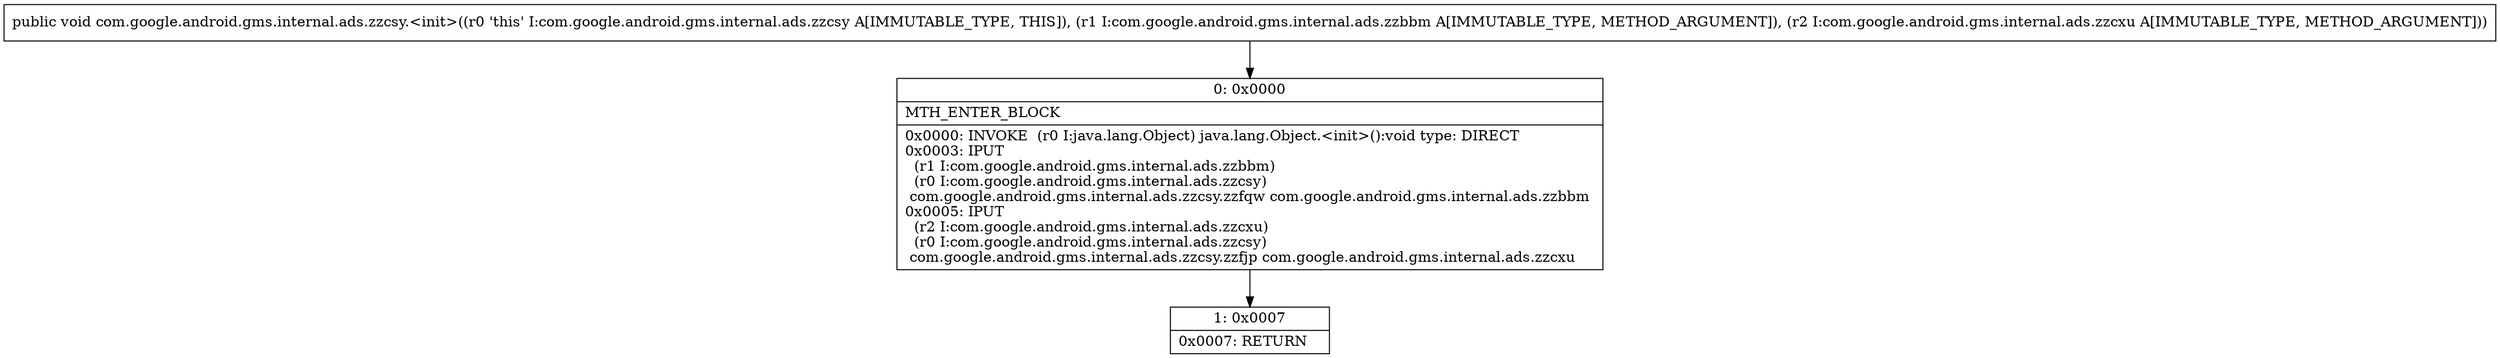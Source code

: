 digraph "CFG forcom.google.android.gms.internal.ads.zzcsy.\<init\>(Lcom\/google\/android\/gms\/internal\/ads\/zzbbm;Lcom\/google\/android\/gms\/internal\/ads\/zzcxu;)V" {
Node_0 [shape=record,label="{0\:\ 0x0000|MTH_ENTER_BLOCK\l|0x0000: INVOKE  (r0 I:java.lang.Object) java.lang.Object.\<init\>():void type: DIRECT \l0x0003: IPUT  \l  (r1 I:com.google.android.gms.internal.ads.zzbbm)\l  (r0 I:com.google.android.gms.internal.ads.zzcsy)\l com.google.android.gms.internal.ads.zzcsy.zzfqw com.google.android.gms.internal.ads.zzbbm \l0x0005: IPUT  \l  (r2 I:com.google.android.gms.internal.ads.zzcxu)\l  (r0 I:com.google.android.gms.internal.ads.zzcsy)\l com.google.android.gms.internal.ads.zzcsy.zzfjp com.google.android.gms.internal.ads.zzcxu \l}"];
Node_1 [shape=record,label="{1\:\ 0x0007|0x0007: RETURN   \l}"];
MethodNode[shape=record,label="{public void com.google.android.gms.internal.ads.zzcsy.\<init\>((r0 'this' I:com.google.android.gms.internal.ads.zzcsy A[IMMUTABLE_TYPE, THIS]), (r1 I:com.google.android.gms.internal.ads.zzbbm A[IMMUTABLE_TYPE, METHOD_ARGUMENT]), (r2 I:com.google.android.gms.internal.ads.zzcxu A[IMMUTABLE_TYPE, METHOD_ARGUMENT])) }"];
MethodNode -> Node_0;
Node_0 -> Node_1;
}

